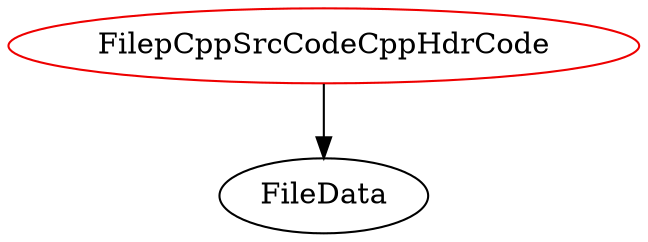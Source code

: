 digraph filepcppsrccodecpphdrcode{
FilepCppSrcCodeCppHdrCode -> FileData;
FilepCppSrcCodeCppHdrCode	[shape=oval, color=red2, label="FilepCppSrcCodeCppHdrCode"];
}
